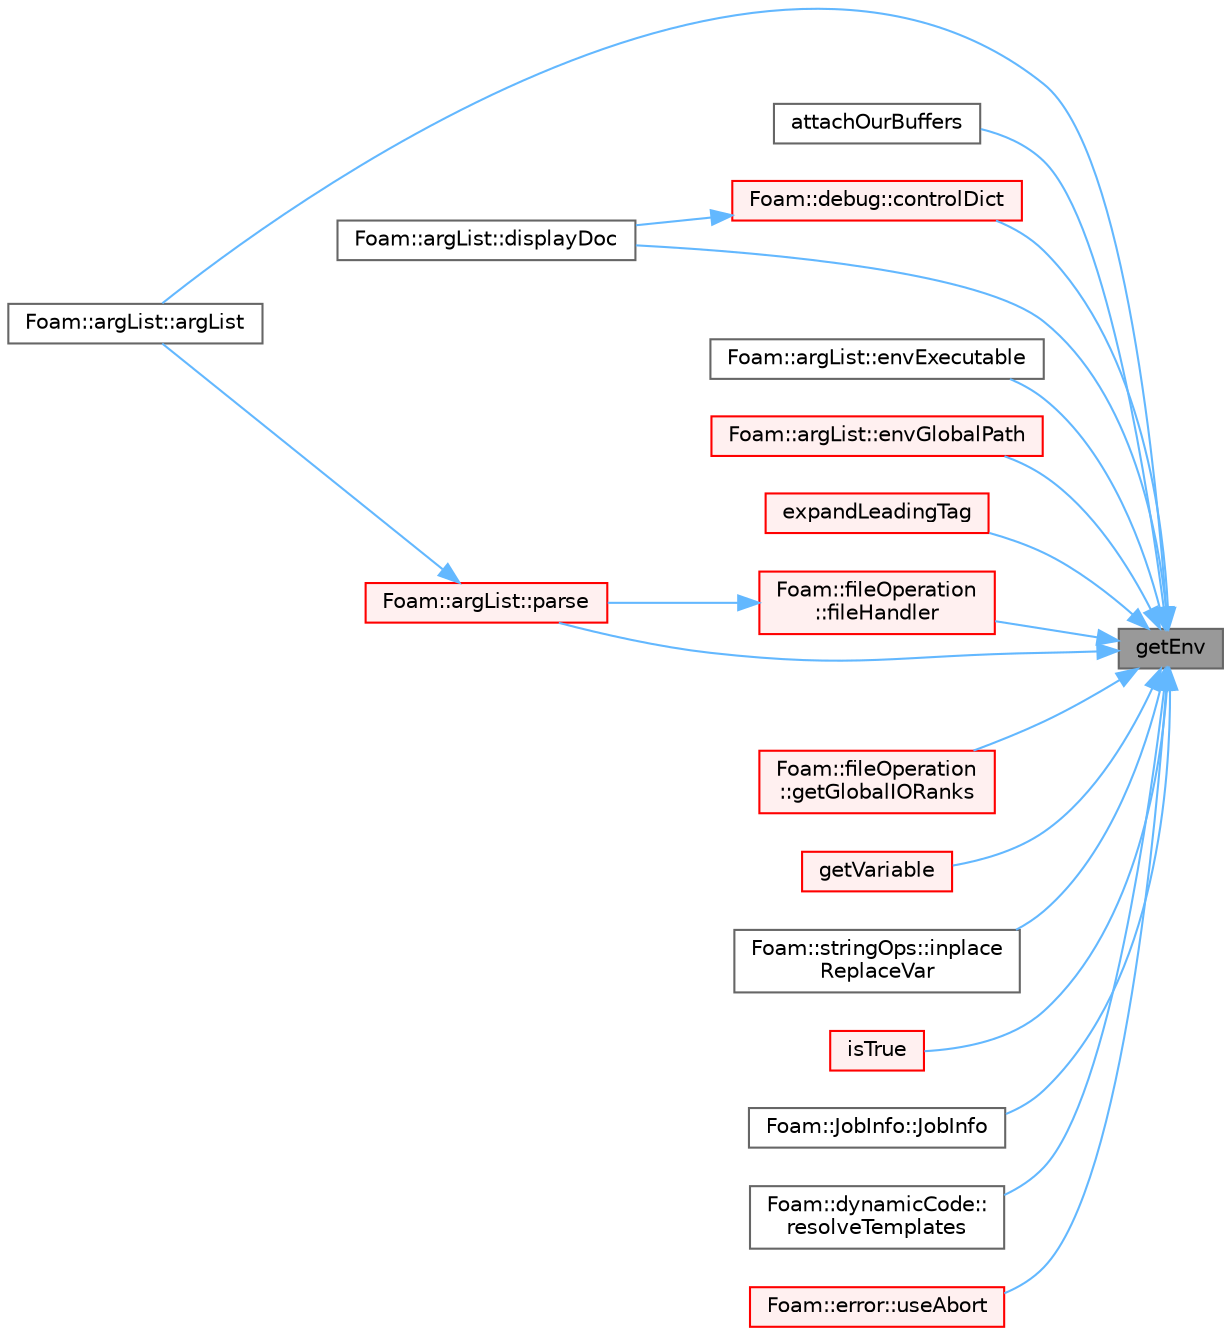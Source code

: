 digraph "getEnv"
{
 // LATEX_PDF_SIZE
  bgcolor="transparent";
  edge [fontname=Helvetica,fontsize=10,labelfontname=Helvetica,labelfontsize=10];
  node [fontname=Helvetica,fontsize=10,shape=box,height=0.2,width=0.4];
  rankdir="RL";
  Node1 [id="Node000001",label="getEnv",height=0.2,width=0.4,color="gray40", fillcolor="grey60", style="filled", fontcolor="black",tooltip=" "];
  Node1 -> Node2 [id="edge1_Node000001_Node000002",dir="back",color="steelblue1",style="solid",tooltip=" "];
  Node2 [id="Node000002",label="Foam::argList::argList",height=0.2,width=0.4,color="grey40", fillcolor="white", style="filled",URL="$classFoam_1_1argList.html#a2a0eac0668e629767974bbbc25fe8cea",tooltip=" "];
  Node1 -> Node3 [id="edge2_Node000001_Node000003",dir="back",color="steelblue1",style="solid",tooltip=" "];
  Node3 [id="Node000003",label="attachOurBuffers",height=0.2,width=0.4,color="grey40", fillcolor="white", style="filled",URL="$Pstream_2mpi_2UPstream_8C.html#aebd9ce84c6bbf429cf79a2b582ffee6f",tooltip=" "];
  Node1 -> Node4 [id="edge3_Node000001_Node000004",dir="back",color="steelblue1",style="solid",tooltip=" "];
  Node4 [id="Node000004",label="Foam::debug::controlDict",height=0.2,width=0.4,color="red", fillcolor="#FFF0F0", style="filled",URL="$namespaceFoam_1_1debug.html#a99ec32314c649e103ec5b70effea2d96",tooltip=" "];
  Node4 -> Node5 [id="edge4_Node000004_Node000005",dir="back",color="steelblue1",style="solid",tooltip=" "];
  Node5 [id="Node000005",label="Foam::argList::displayDoc",height=0.2,width=0.4,color="grey40", fillcolor="white", style="filled",URL="$classFoam_1_1argList.html#a9b27b732ab8af61a9511f20b6d3c5abc",tooltip=" "];
  Node1 -> Node5 [id="edge5_Node000001_Node000005",dir="back",color="steelblue1",style="solid",tooltip=" "];
  Node1 -> Node11 [id="edge6_Node000001_Node000011",dir="back",color="steelblue1",style="solid",tooltip=" "];
  Node11 [id="Node000011",label="Foam::argList::envExecutable",height=0.2,width=0.4,color="grey40", fillcolor="white", style="filled",URL="$classFoam_1_1argList.html#ae6aa32ba6fe21ede1858a30b83f79305",tooltip=" "];
  Node1 -> Node12 [id="edge7_Node000001_Node000012",dir="back",color="steelblue1",style="solid",tooltip=" "];
  Node12 [id="Node000012",label="Foam::argList::envGlobalPath",height=0.2,width=0.4,color="red", fillcolor="#FFF0F0", style="filled",URL="$classFoam_1_1argList.html#a420bbc7af431d7760a39ddc479f23b89",tooltip=" "];
  Node1 -> Node21 [id="edge8_Node000001_Node000021",dir="back",color="steelblue1",style="solid",tooltip=" "];
  Node21 [id="Node000021",label="expandLeadingTag",height=0.2,width=0.4,color="red", fillcolor="#FFF0F0", style="filled",URL="$namespaceFoam.html#adaa00808a418093143c3ccff3548c260",tooltip=" "];
  Node1 -> Node27 [id="edge9_Node000001_Node000027",dir="back",color="steelblue1",style="solid",tooltip=" "];
  Node27 [id="Node000027",label="Foam::fileOperation\l::fileHandler",height=0.2,width=0.4,color="red", fillcolor="#FFF0F0", style="filled",URL="$classFoam_1_1fileOperation.html#a04d5051c9ff037a58acee81e362598fc",tooltip=" "];
  Node27 -> Node32 [id="edge10_Node000027_Node000032",dir="back",color="steelblue1",style="solid",tooltip=" "];
  Node32 [id="Node000032",label="Foam::argList::parse",height=0.2,width=0.4,color="red", fillcolor="#FFF0F0", style="filled",URL="$classFoam_1_1argList.html#a00aad68f835a5c0bcb8920505bb0bd10",tooltip=" "];
  Node32 -> Node2 [id="edge11_Node000032_Node000002",dir="back",color="steelblue1",style="solid",tooltip=" "];
  Node1 -> Node41 [id="edge12_Node000001_Node000041",dir="back",color="steelblue1",style="solid",tooltip=" "];
  Node41 [id="Node000041",label="Foam::fileOperation\l::getGlobalIORanks",height=0.2,width=0.4,color="red", fillcolor="#FFF0F0", style="filled",URL="$classFoam_1_1fileOperation.html#abb4acf74d7a28494b0a56f9d3eba1864",tooltip=" "];
  Node1 -> Node43 [id="edge13_Node000001_Node000043",dir="back",color="steelblue1",style="solid",tooltip=" "];
  Node43 [id="Node000043",label="getVariable",height=0.2,width=0.4,color="red", fillcolor="#FFF0F0", style="filled",URL="$namespaceFoam.html#a8735c1b3ef1e8ceb07b0525a476e6e12",tooltip=" "];
  Node1 -> Node45 [id="edge14_Node000001_Node000045",dir="back",color="steelblue1",style="solid",tooltip=" "];
  Node45 [id="Node000045",label="Foam::stringOps::inplace\lReplaceVar",height=0.2,width=0.4,color="grey40", fillcolor="white", style="filled",URL="$namespaceFoam_1_1stringOps.html#a417e59a9573eb398811f1cb194090bc8",tooltip=" "];
  Node1 -> Node46 [id="edge15_Node000001_Node000046",dir="back",color="steelblue1",style="solid",tooltip=" "];
  Node46 [id="Node000046",label="isTrue",height=0.2,width=0.4,color="red", fillcolor="#FFF0F0", style="filled",URL="$sigFpe_8C.html#a2262f4d63034dcfc09cf6bf986ffedde",tooltip=" "];
  Node1 -> Node50 [id="edge16_Node000001_Node000050",dir="back",color="steelblue1",style="solid",tooltip=" "];
  Node50 [id="Node000050",label="Foam::JobInfo::JobInfo",height=0.2,width=0.4,color="grey40", fillcolor="white", style="filled",URL="$classFoam_1_1JobInfo.html#a37755ec761ec7d5d5d4b23a980f78097",tooltip=" "];
  Node1 -> Node32 [id="edge17_Node000001_Node000032",dir="back",color="steelblue1",style="solid",tooltip=" "];
  Node1 -> Node51 [id="edge18_Node000001_Node000051",dir="back",color="steelblue1",style="solid",tooltip=" "];
  Node51 [id="Node000051",label="Foam::dynamicCode::\lresolveTemplates",height=0.2,width=0.4,color="grey40", fillcolor="white", style="filled",URL="$classFoam_1_1dynamicCode.html#a7056029919f25a2d23e9913df26223d9",tooltip=" "];
  Node1 -> Node52 [id="edge19_Node000001_Node000052",dir="back",color="steelblue1",style="solid",tooltip=" "];
  Node52 [id="Node000052",label="Foam::error::useAbort",height=0.2,width=0.4,color="red", fillcolor="#FFF0F0", style="filled",URL="$classFoam_1_1error.html#aba604d8b710676f634c51a3ec8608214",tooltip=" "];
}
